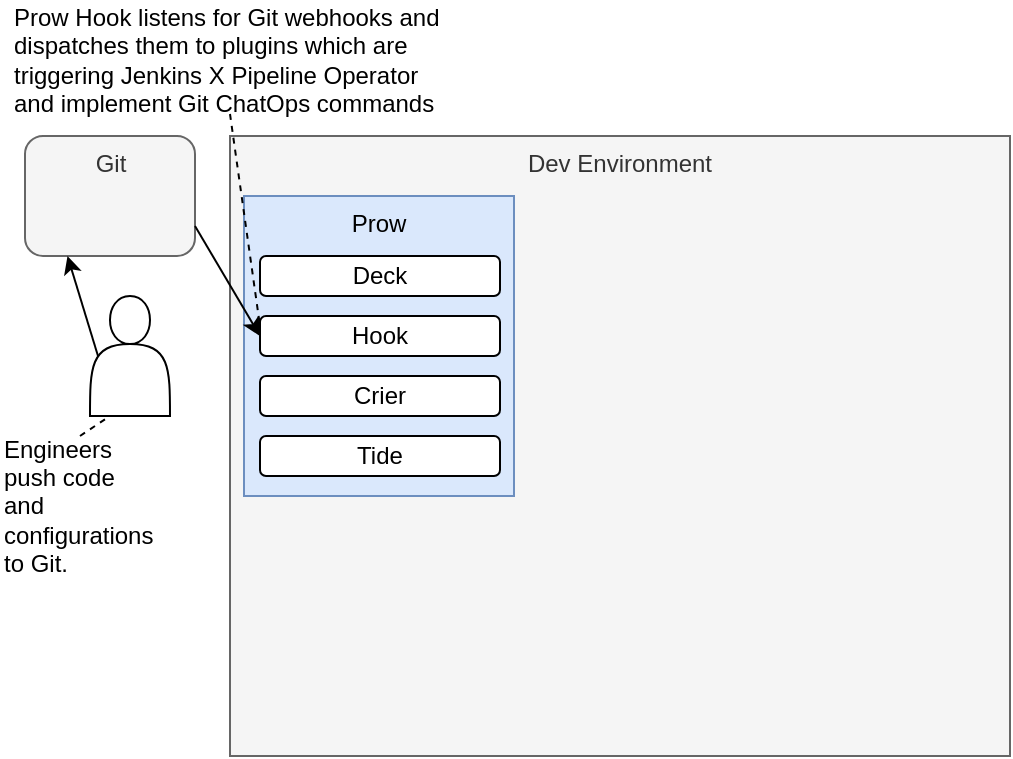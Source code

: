 <mxfile version="10.6.2" type="device"><diagram id="xjwpEXwDKBbFPGSP0DFn" name="Page-1"><mxGraphModel dx="1158" dy="694" grid="1" gridSize="10" guides="1" tooltips="1" connect="1" arrows="1" fold="1" page="1" pageScale="1" pageWidth="850" pageHeight="1100" math="0" shadow="0"><root><mxCell id="0"/><mxCell id="1" parent="0"/><mxCell id="6Nf9DWQ0_xEcAHqXEaaP-56" value="Dev Environment" style="rounded=0;whiteSpace=wrap;html=1;align=center;verticalAlign=top;fillColor=#f5f5f5;strokeColor=#666666;fontColor=#333333;" parent="1" vertex="1"><mxGeometry x="290" y="130" width="390" height="310" as="geometry"/></mxCell><mxCell id="6Nf9DWQ0_xEcAHqXEaaP-94" value="Prow" style="rounded=0;whiteSpace=wrap;html=1;align=center;verticalAlign=top;fillColor=#dae8fc;strokeColor=#6c8ebf;" parent="1" vertex="1"><mxGeometry x="297" y="160" width="135" height="150" as="geometry"/></mxCell><mxCell id="6Nf9DWQ0_xEcAHqXEaaP-2" value="Hook" style="rounded=1;whiteSpace=wrap;html=1;" parent="1" vertex="1"><mxGeometry x="305" y="220" width="120" height="20" as="geometry"/></mxCell><mxCell id="6Nf9DWQ0_xEcAHqXEaaP-3" value="Git" style="rounded=1;whiteSpace=wrap;html=1;verticalAlign=top;fillColor=#f5f5f5;strokeColor=#666666;fontColor=#333333;" parent="1" vertex="1"><mxGeometry x="187.5" y="130" width="85" height="60" as="geometry"/></mxCell><mxCell id="6Nf9DWQ0_xEcAHqXEaaP-8" value="Deck" style="rounded=1;whiteSpace=wrap;html=1;" parent="1" vertex="1"><mxGeometry x="305" y="190" width="120" height="20" as="geometry"/></mxCell><mxCell id="6Nf9DWQ0_xEcAHqXEaaP-15" value="Crier" style="rounded=1;whiteSpace=wrap;html=1;" parent="1" vertex="1"><mxGeometry x="305" y="250" width="120" height="20" as="geometry"/></mxCell><mxCell id="6Nf9DWQ0_xEcAHqXEaaP-16" value="Prow Hook listens for Git webhooks and dispatches them to plugins which are triggering Jenkins X Pipeline Operator and implement Git ChatOps commands&lt;br&gt;" style="text;html=1;strokeColor=none;fillColor=none;align=left;verticalAlign=middle;whiteSpace=wrap;rounded=0;" parent="1" vertex="1"><mxGeometry x="180" y="64" width="220" height="55" as="geometry"/></mxCell><mxCell id="6Nf9DWQ0_xEcAHqXEaaP-17" value="" style="endArrow=none;dashed=1;html=1;exitX=0.5;exitY=1;exitDx=0;exitDy=0;entryX=0;entryY=0.25;entryDx=0;entryDy=0;" parent="1" source="6Nf9DWQ0_xEcAHqXEaaP-16" target="6Nf9DWQ0_xEcAHqXEaaP-2" edge="1"><mxGeometry width="50" height="50" relative="1" as="geometry"><mxPoint x="480" y="125" as="sourcePoint"/><mxPoint x="240" y="200" as="targetPoint"/></mxGeometry></mxCell><mxCell id="6Nf9DWQ0_xEcAHqXEaaP-18" value="" style="endArrow=classic;html=1;exitX=1;exitY=0.75;exitDx=0;exitDy=0;entryX=0;entryY=0.5;entryDx=0;entryDy=0;" parent="1" source="6Nf9DWQ0_xEcAHqXEaaP-3" target="6Nf9DWQ0_xEcAHqXEaaP-2" edge="1"><mxGeometry width="50" height="50" relative="1" as="geometry"><mxPoint x="240" y="200" as="sourcePoint"/><mxPoint x="290" y="150" as="targetPoint"/></mxGeometry></mxCell><mxCell id="6Nf9DWQ0_xEcAHqXEaaP-50" value="Tide" style="rounded=1;whiteSpace=wrap;html=1;" parent="1" vertex="1"><mxGeometry x="305" y="280" width="120" height="20" as="geometry"/></mxCell><mxCell id="6Nf9DWQ0_xEcAHqXEaaP-95" value="" style="shape=actor;whiteSpace=wrap;html=1;" parent="1" vertex="1"><mxGeometry x="220" y="210" width="40" height="60" as="geometry"/></mxCell><mxCell id="6Nf9DWQ0_xEcAHqXEaaP-96" value="" style="endArrow=classic;html=1;exitX=0.1;exitY=0.5;exitDx=0;exitDy=0;entryX=0.25;entryY=1;entryDx=0;entryDy=0;exitPerimeter=0;" parent="1" source="6Nf9DWQ0_xEcAHqXEaaP-95" target="6Nf9DWQ0_xEcAHqXEaaP-3" edge="1"><mxGeometry width="50" height="50" relative="1" as="geometry"><mxPoint x="395" y="100" as="sourcePoint"/><mxPoint x="405" y="200" as="targetPoint"/></mxGeometry></mxCell><mxCell id="6Nf9DWQ0_xEcAHqXEaaP-97" value="Engineers push code and configurations to Git." style="text;html=1;strokeColor=none;fillColor=none;align=left;verticalAlign=middle;whiteSpace=wrap;rounded=0;" parent="1" vertex="1"><mxGeometry x="175" y="280" width="80" height="70" as="geometry"/></mxCell><mxCell id="6Nf9DWQ0_xEcAHqXEaaP-98" value="" style="endArrow=none;dashed=1;html=1;exitX=0.5;exitY=0;exitDx=0;exitDy=0;entryX=0.25;entryY=1;entryDx=0;entryDy=0;" parent="1" source="6Nf9DWQ0_xEcAHqXEaaP-97" target="6Nf9DWQ0_xEcAHqXEaaP-95" edge="1"><mxGeometry width="50" height="50" relative="1" as="geometry"><mxPoint x="20" y="600" as="sourcePoint"/><mxPoint x="70" y="550" as="targetPoint"/></mxGeometry></mxCell></root></mxGraphModel></diagram></mxfile>